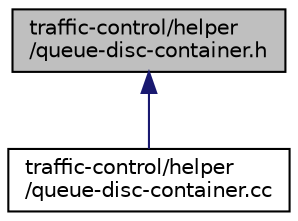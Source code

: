 digraph "traffic-control/helper/queue-disc-container.h"
{
  edge [fontname="Helvetica",fontsize="10",labelfontname="Helvetica",labelfontsize="10"];
  node [fontname="Helvetica",fontsize="10",shape=record];
  Node1 [label="traffic-control/helper\l/queue-disc-container.h",height=0.2,width=0.4,color="black", fillcolor="grey75", style="filled", fontcolor="black"];
  Node1 -> Node2 [dir="back",color="midnightblue",fontsize="10",style="solid"];
  Node2 [label="traffic-control/helper\l/queue-disc-container.cc",height=0.2,width=0.4,color="black", fillcolor="white", style="filled",URL="$de/dab/queue-disc-container_8cc.html"];
}
